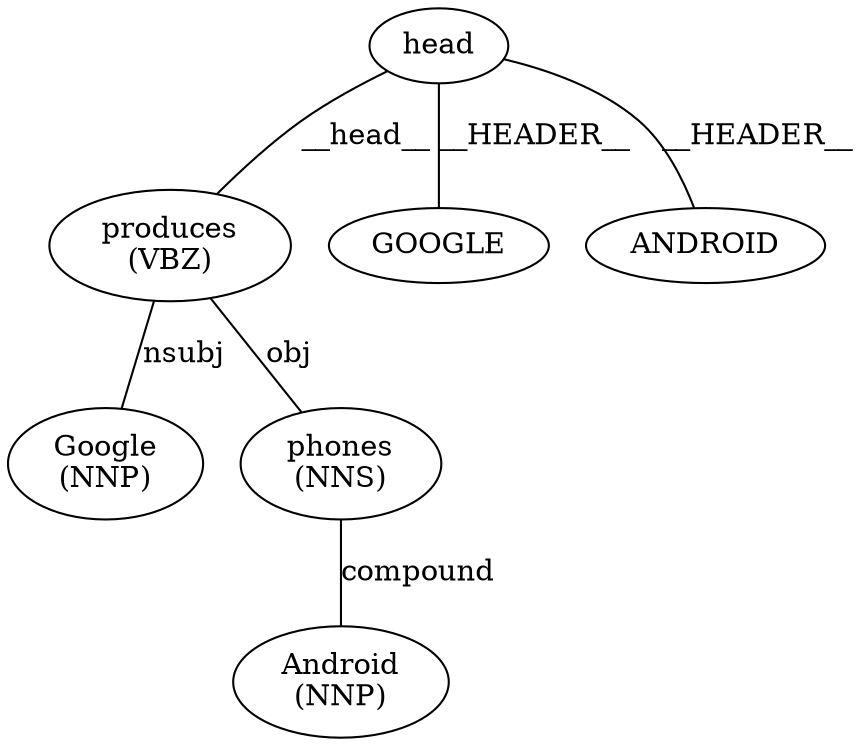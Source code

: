 strict graph  {
0 [label=head, type=reg_node];
1 [label="produces\n(VBZ)", type=reg_node];
2 [label=GOOGLE, type=head_node];
3 [label="Google\n(NNP)", type=reg_node];
4 [label="phones\n(NNS)", type=reg_node];
5 [label=ANDROID, type=head_node];
6 [label="Android\n(NNP)", type=reg_node];
0 -- 1  [label=__head__];
0 -- 2  [label=__HEADER__];
0 -- 5  [label=__HEADER__];
1 -- 3  [label=nsubj];
1 -- 4  [label=obj];
4 -- 6  [label=compound];
}

